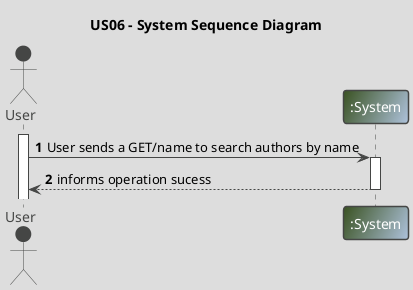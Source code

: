 @startuml
'https://plantuml.com/sequence-diagram

title US06 - System Sequence Diagram

autoactivate on
autonumber

!theme toy

actor "User" as U
participant ":System" as S #3B5323FF/B0C4DEFF

activate U



U -> S: User sends a GET/name to search authors by name
S --> U: informs operation sucess

@enduml
